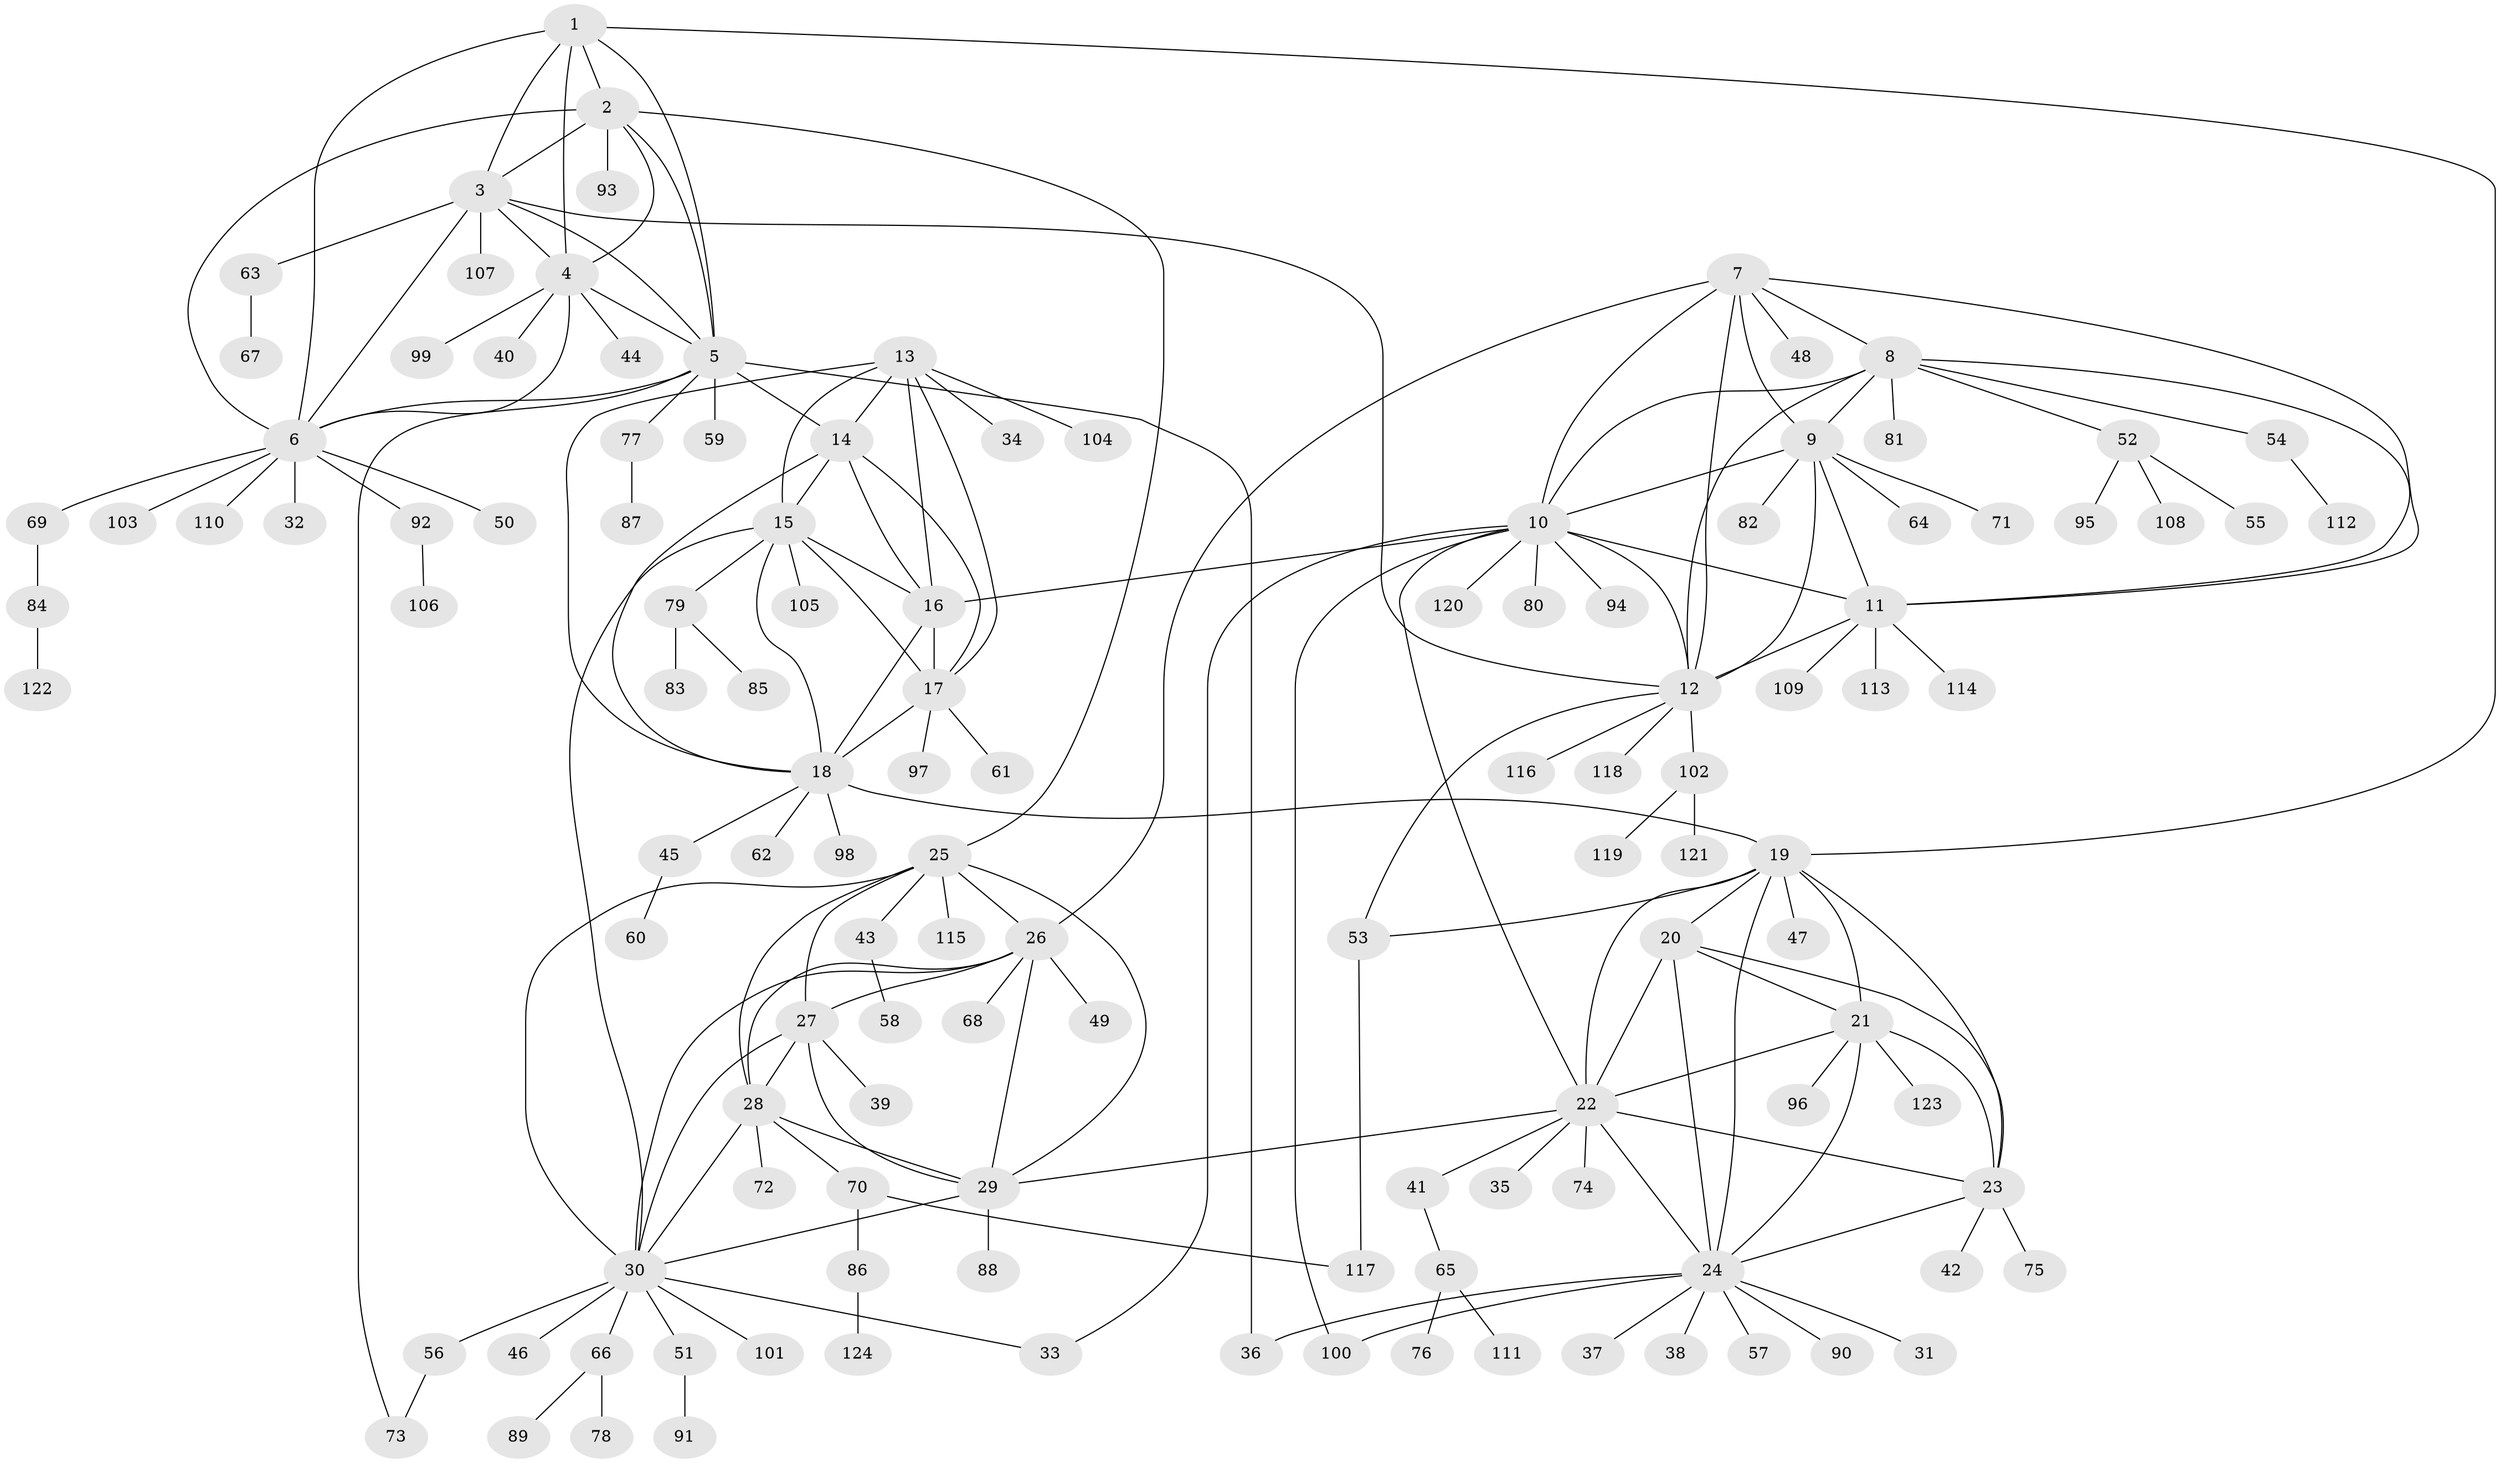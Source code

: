 // coarse degree distribution, {4: 0.010869565217391304, 10: 0.021739130434782608, 12: 0.010869565217391304, 5: 0.05434782608695652, 9: 0.043478260869565216, 6: 0.05434782608695652, 7: 0.03260869565217391, 8: 0.010869565217391304, 11: 0.021739130434782608, 1: 0.6086956521739131, 2: 0.10869565217391304, 3: 0.021739130434782608}
// Generated by graph-tools (version 1.1) at 2025/52/02/27/25 19:52:14]
// undirected, 124 vertices, 185 edges
graph export_dot {
graph [start="1"]
  node [color=gray90,style=filled];
  1;
  2;
  3;
  4;
  5;
  6;
  7;
  8;
  9;
  10;
  11;
  12;
  13;
  14;
  15;
  16;
  17;
  18;
  19;
  20;
  21;
  22;
  23;
  24;
  25;
  26;
  27;
  28;
  29;
  30;
  31;
  32;
  33;
  34;
  35;
  36;
  37;
  38;
  39;
  40;
  41;
  42;
  43;
  44;
  45;
  46;
  47;
  48;
  49;
  50;
  51;
  52;
  53;
  54;
  55;
  56;
  57;
  58;
  59;
  60;
  61;
  62;
  63;
  64;
  65;
  66;
  67;
  68;
  69;
  70;
  71;
  72;
  73;
  74;
  75;
  76;
  77;
  78;
  79;
  80;
  81;
  82;
  83;
  84;
  85;
  86;
  87;
  88;
  89;
  90;
  91;
  92;
  93;
  94;
  95;
  96;
  97;
  98;
  99;
  100;
  101;
  102;
  103;
  104;
  105;
  106;
  107;
  108;
  109;
  110;
  111;
  112;
  113;
  114;
  115;
  116;
  117;
  118;
  119;
  120;
  121;
  122;
  123;
  124;
  1 -- 2;
  1 -- 3;
  1 -- 4;
  1 -- 5;
  1 -- 6;
  1 -- 19;
  2 -- 3;
  2 -- 4;
  2 -- 5;
  2 -- 6;
  2 -- 25;
  2 -- 93;
  3 -- 4;
  3 -- 5;
  3 -- 6;
  3 -- 12;
  3 -- 63;
  3 -- 107;
  4 -- 5;
  4 -- 6;
  4 -- 40;
  4 -- 44;
  4 -- 99;
  5 -- 6;
  5 -- 14;
  5 -- 36;
  5 -- 59;
  5 -- 73;
  5 -- 77;
  6 -- 32;
  6 -- 50;
  6 -- 69;
  6 -- 92;
  6 -- 103;
  6 -- 110;
  7 -- 8;
  7 -- 9;
  7 -- 10;
  7 -- 11;
  7 -- 12;
  7 -- 26;
  7 -- 48;
  8 -- 9;
  8 -- 10;
  8 -- 11;
  8 -- 12;
  8 -- 52;
  8 -- 54;
  8 -- 81;
  9 -- 10;
  9 -- 11;
  9 -- 12;
  9 -- 64;
  9 -- 71;
  9 -- 82;
  10 -- 11;
  10 -- 12;
  10 -- 16;
  10 -- 22;
  10 -- 33;
  10 -- 80;
  10 -- 94;
  10 -- 100;
  10 -- 120;
  11 -- 12;
  11 -- 109;
  11 -- 113;
  11 -- 114;
  12 -- 53;
  12 -- 102;
  12 -- 116;
  12 -- 118;
  13 -- 14;
  13 -- 15;
  13 -- 16;
  13 -- 17;
  13 -- 18;
  13 -- 34;
  13 -- 104;
  14 -- 15;
  14 -- 16;
  14 -- 17;
  14 -- 18;
  15 -- 16;
  15 -- 17;
  15 -- 18;
  15 -- 30;
  15 -- 79;
  15 -- 105;
  16 -- 17;
  16 -- 18;
  17 -- 18;
  17 -- 61;
  17 -- 97;
  18 -- 19;
  18 -- 45;
  18 -- 62;
  18 -- 98;
  19 -- 20;
  19 -- 21;
  19 -- 22;
  19 -- 23;
  19 -- 24;
  19 -- 47;
  19 -- 53;
  20 -- 21;
  20 -- 22;
  20 -- 23;
  20 -- 24;
  21 -- 22;
  21 -- 23;
  21 -- 24;
  21 -- 96;
  21 -- 123;
  22 -- 23;
  22 -- 24;
  22 -- 29;
  22 -- 35;
  22 -- 41;
  22 -- 74;
  23 -- 24;
  23 -- 42;
  23 -- 75;
  24 -- 31;
  24 -- 36;
  24 -- 37;
  24 -- 38;
  24 -- 57;
  24 -- 90;
  24 -- 100;
  25 -- 26;
  25 -- 27;
  25 -- 28;
  25 -- 29;
  25 -- 30;
  25 -- 43;
  25 -- 115;
  26 -- 27;
  26 -- 28;
  26 -- 29;
  26 -- 30;
  26 -- 49;
  26 -- 68;
  27 -- 28;
  27 -- 29;
  27 -- 30;
  27 -- 39;
  28 -- 29;
  28 -- 30;
  28 -- 70;
  28 -- 72;
  29 -- 30;
  29 -- 88;
  30 -- 33;
  30 -- 46;
  30 -- 51;
  30 -- 56;
  30 -- 66;
  30 -- 101;
  41 -- 65;
  43 -- 58;
  45 -- 60;
  51 -- 91;
  52 -- 55;
  52 -- 95;
  52 -- 108;
  53 -- 117;
  54 -- 112;
  56 -- 73;
  63 -- 67;
  65 -- 76;
  65 -- 111;
  66 -- 78;
  66 -- 89;
  69 -- 84;
  70 -- 86;
  70 -- 117;
  77 -- 87;
  79 -- 83;
  79 -- 85;
  84 -- 122;
  86 -- 124;
  92 -- 106;
  102 -- 119;
  102 -- 121;
}
